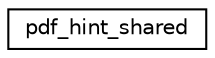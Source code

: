 digraph "Graphical Class Hierarchy"
{
 // LATEX_PDF_SIZE
  edge [fontname="Helvetica",fontsize="10",labelfontname="Helvetica",labelfontsize="10"];
  node [fontname="Helvetica",fontsize="10",shape=record];
  rankdir="LR";
  Node0 [label="pdf_hint_shared",height=0.2,width=0.4,color="black", fillcolor="white", style="filled",URL="$structpdf__hint__shared.html",tooltip=" "];
}

